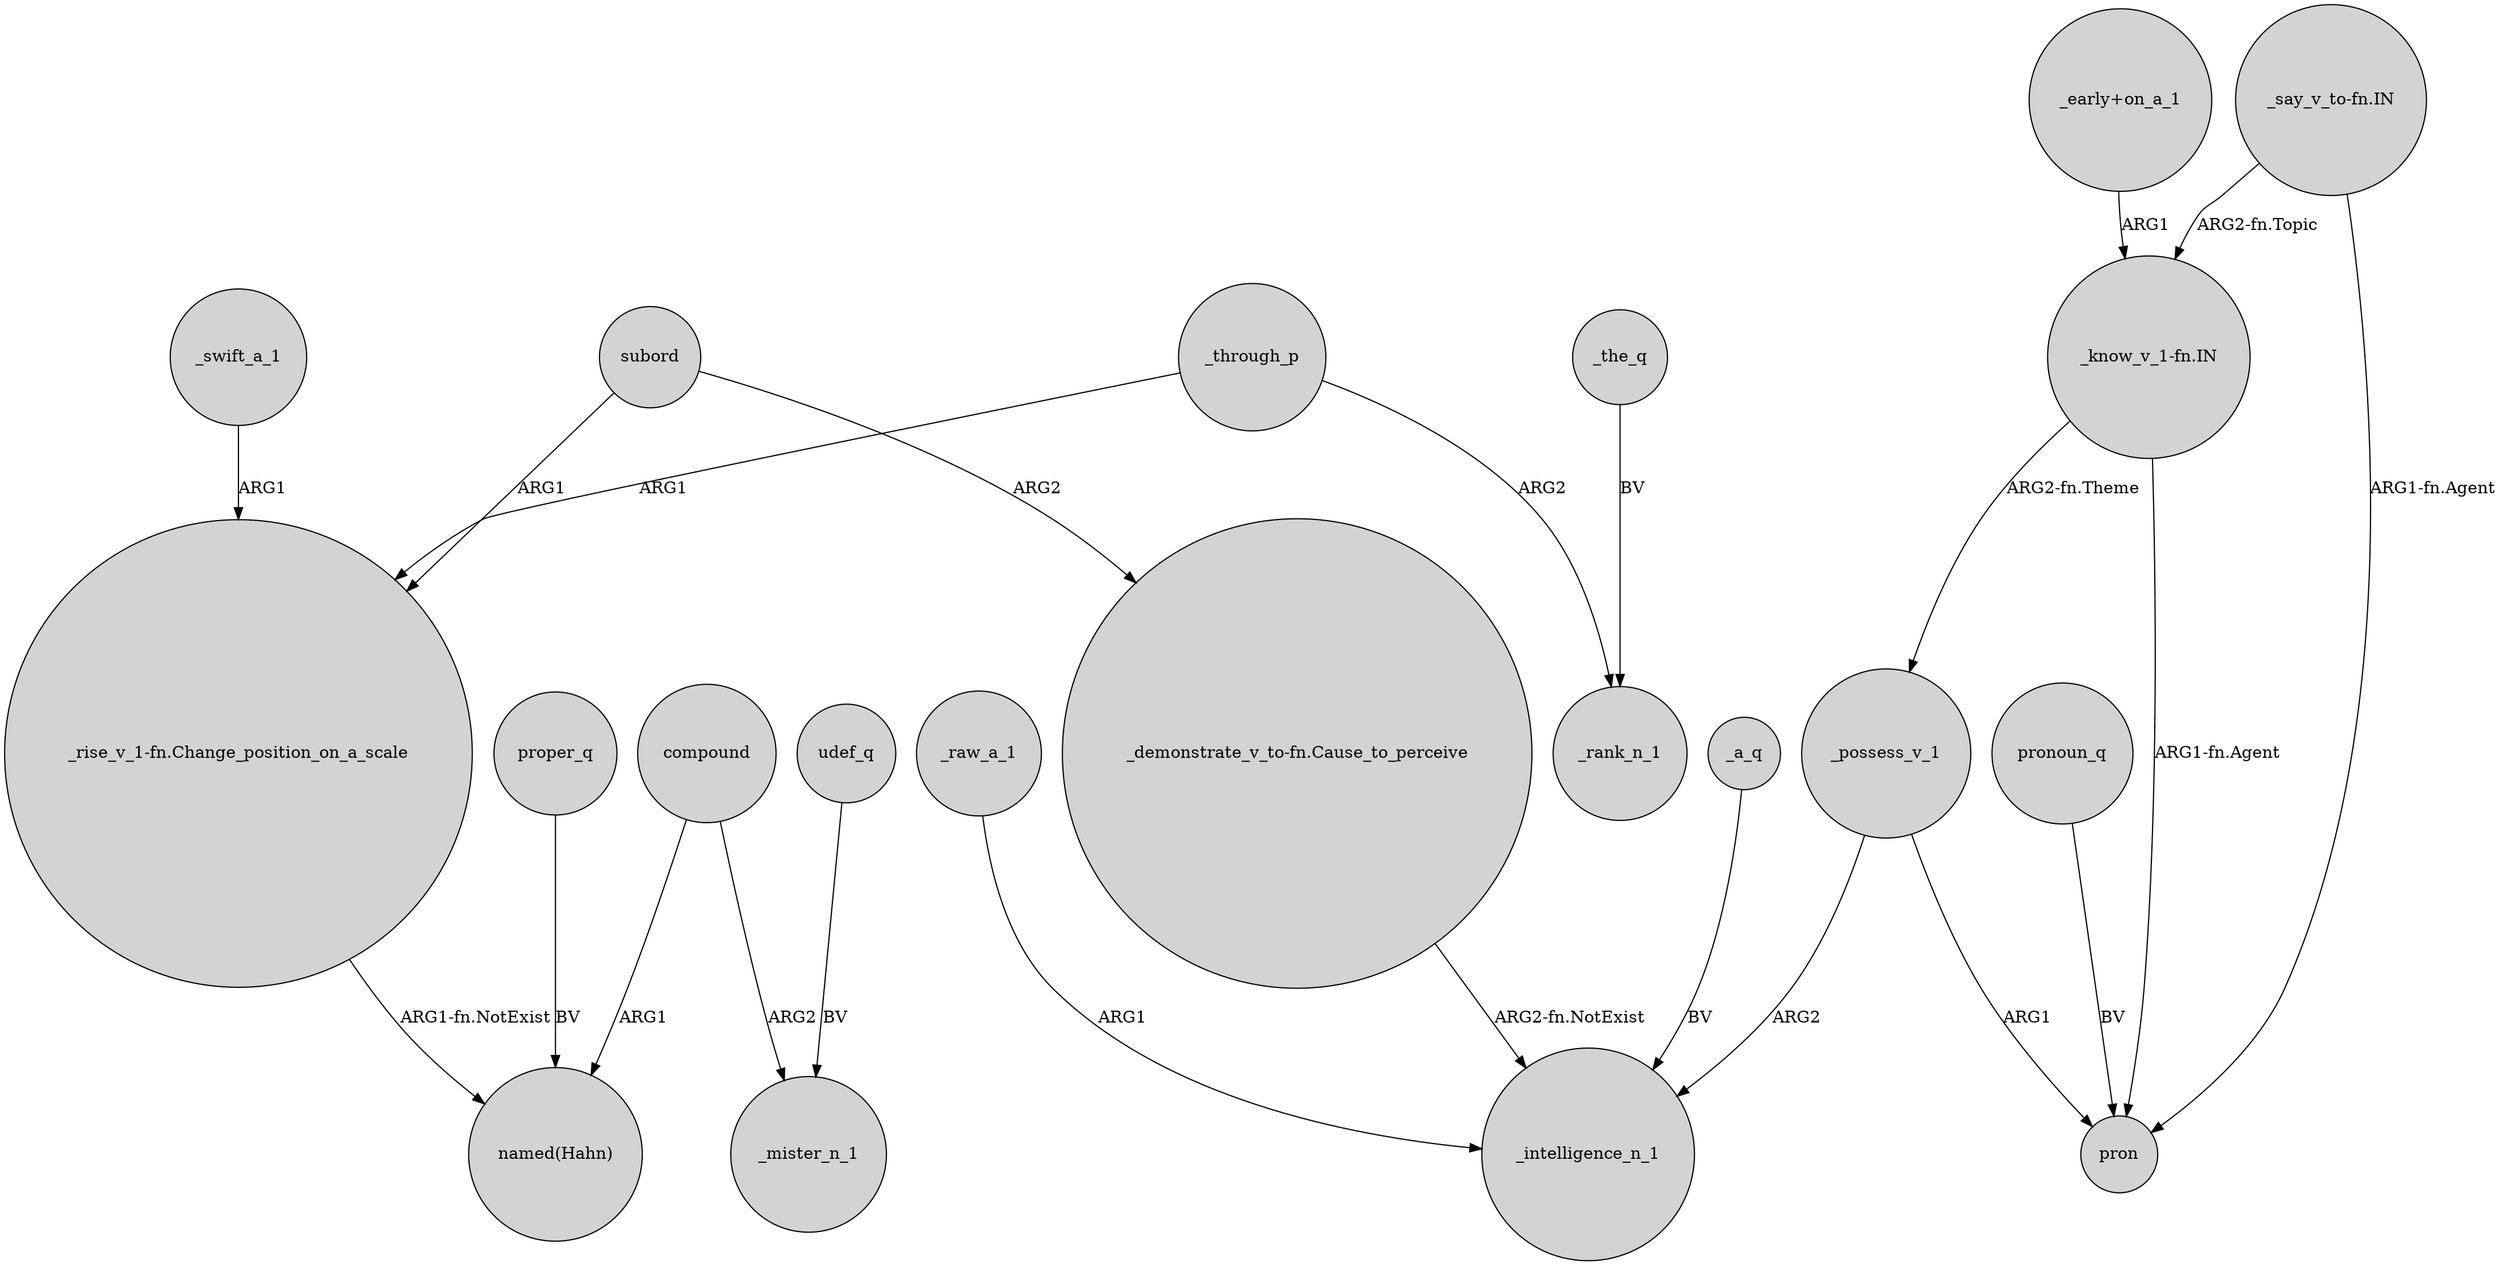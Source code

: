 digraph {
	node [shape=circle style=filled]
	_possess_v_1 -> _intelligence_n_1 [label=ARG2]
	"_demonstrate_v_to-fn.Cause_to_perceive" -> _intelligence_n_1 [label="ARG2-fn.NotExist"]
	compound -> "named(Hahn)" [label=ARG1]
	_a_q -> _intelligence_n_1 [label=BV]
	compound -> _mister_n_1 [label=ARG2]
	udef_q -> _mister_n_1 [label=BV]
	proper_q -> "named(Hahn)" [label=BV]
	"_know_v_1-fn.IN" -> pron [label="ARG1-fn.Agent"]
	_possess_v_1 -> pron [label=ARG1]
	subord -> "_demonstrate_v_to-fn.Cause_to_perceive" [label=ARG2]
	_raw_a_1 -> _intelligence_n_1 [label=ARG1]
	_the_q -> _rank_n_1 [label=BV]
	pronoun_q -> pron [label=BV]
	_swift_a_1 -> "_rise_v_1-fn.Change_position_on_a_scale" [label=ARG1]
	"_say_v_to-fn.IN" -> "_know_v_1-fn.IN" [label="ARG2-fn.Topic"]
	"_rise_v_1-fn.Change_position_on_a_scale" -> "named(Hahn)" [label="ARG1-fn.NotExist"]
	"_early+on_a_1" -> "_know_v_1-fn.IN" [label=ARG1]
	"_say_v_to-fn.IN" -> pron [label="ARG1-fn.Agent"]
	_through_p -> _rank_n_1 [label=ARG2]
	_through_p -> "_rise_v_1-fn.Change_position_on_a_scale" [label=ARG1]
	subord -> "_rise_v_1-fn.Change_position_on_a_scale" [label=ARG1]
	"_know_v_1-fn.IN" -> _possess_v_1 [label="ARG2-fn.Theme"]
}
